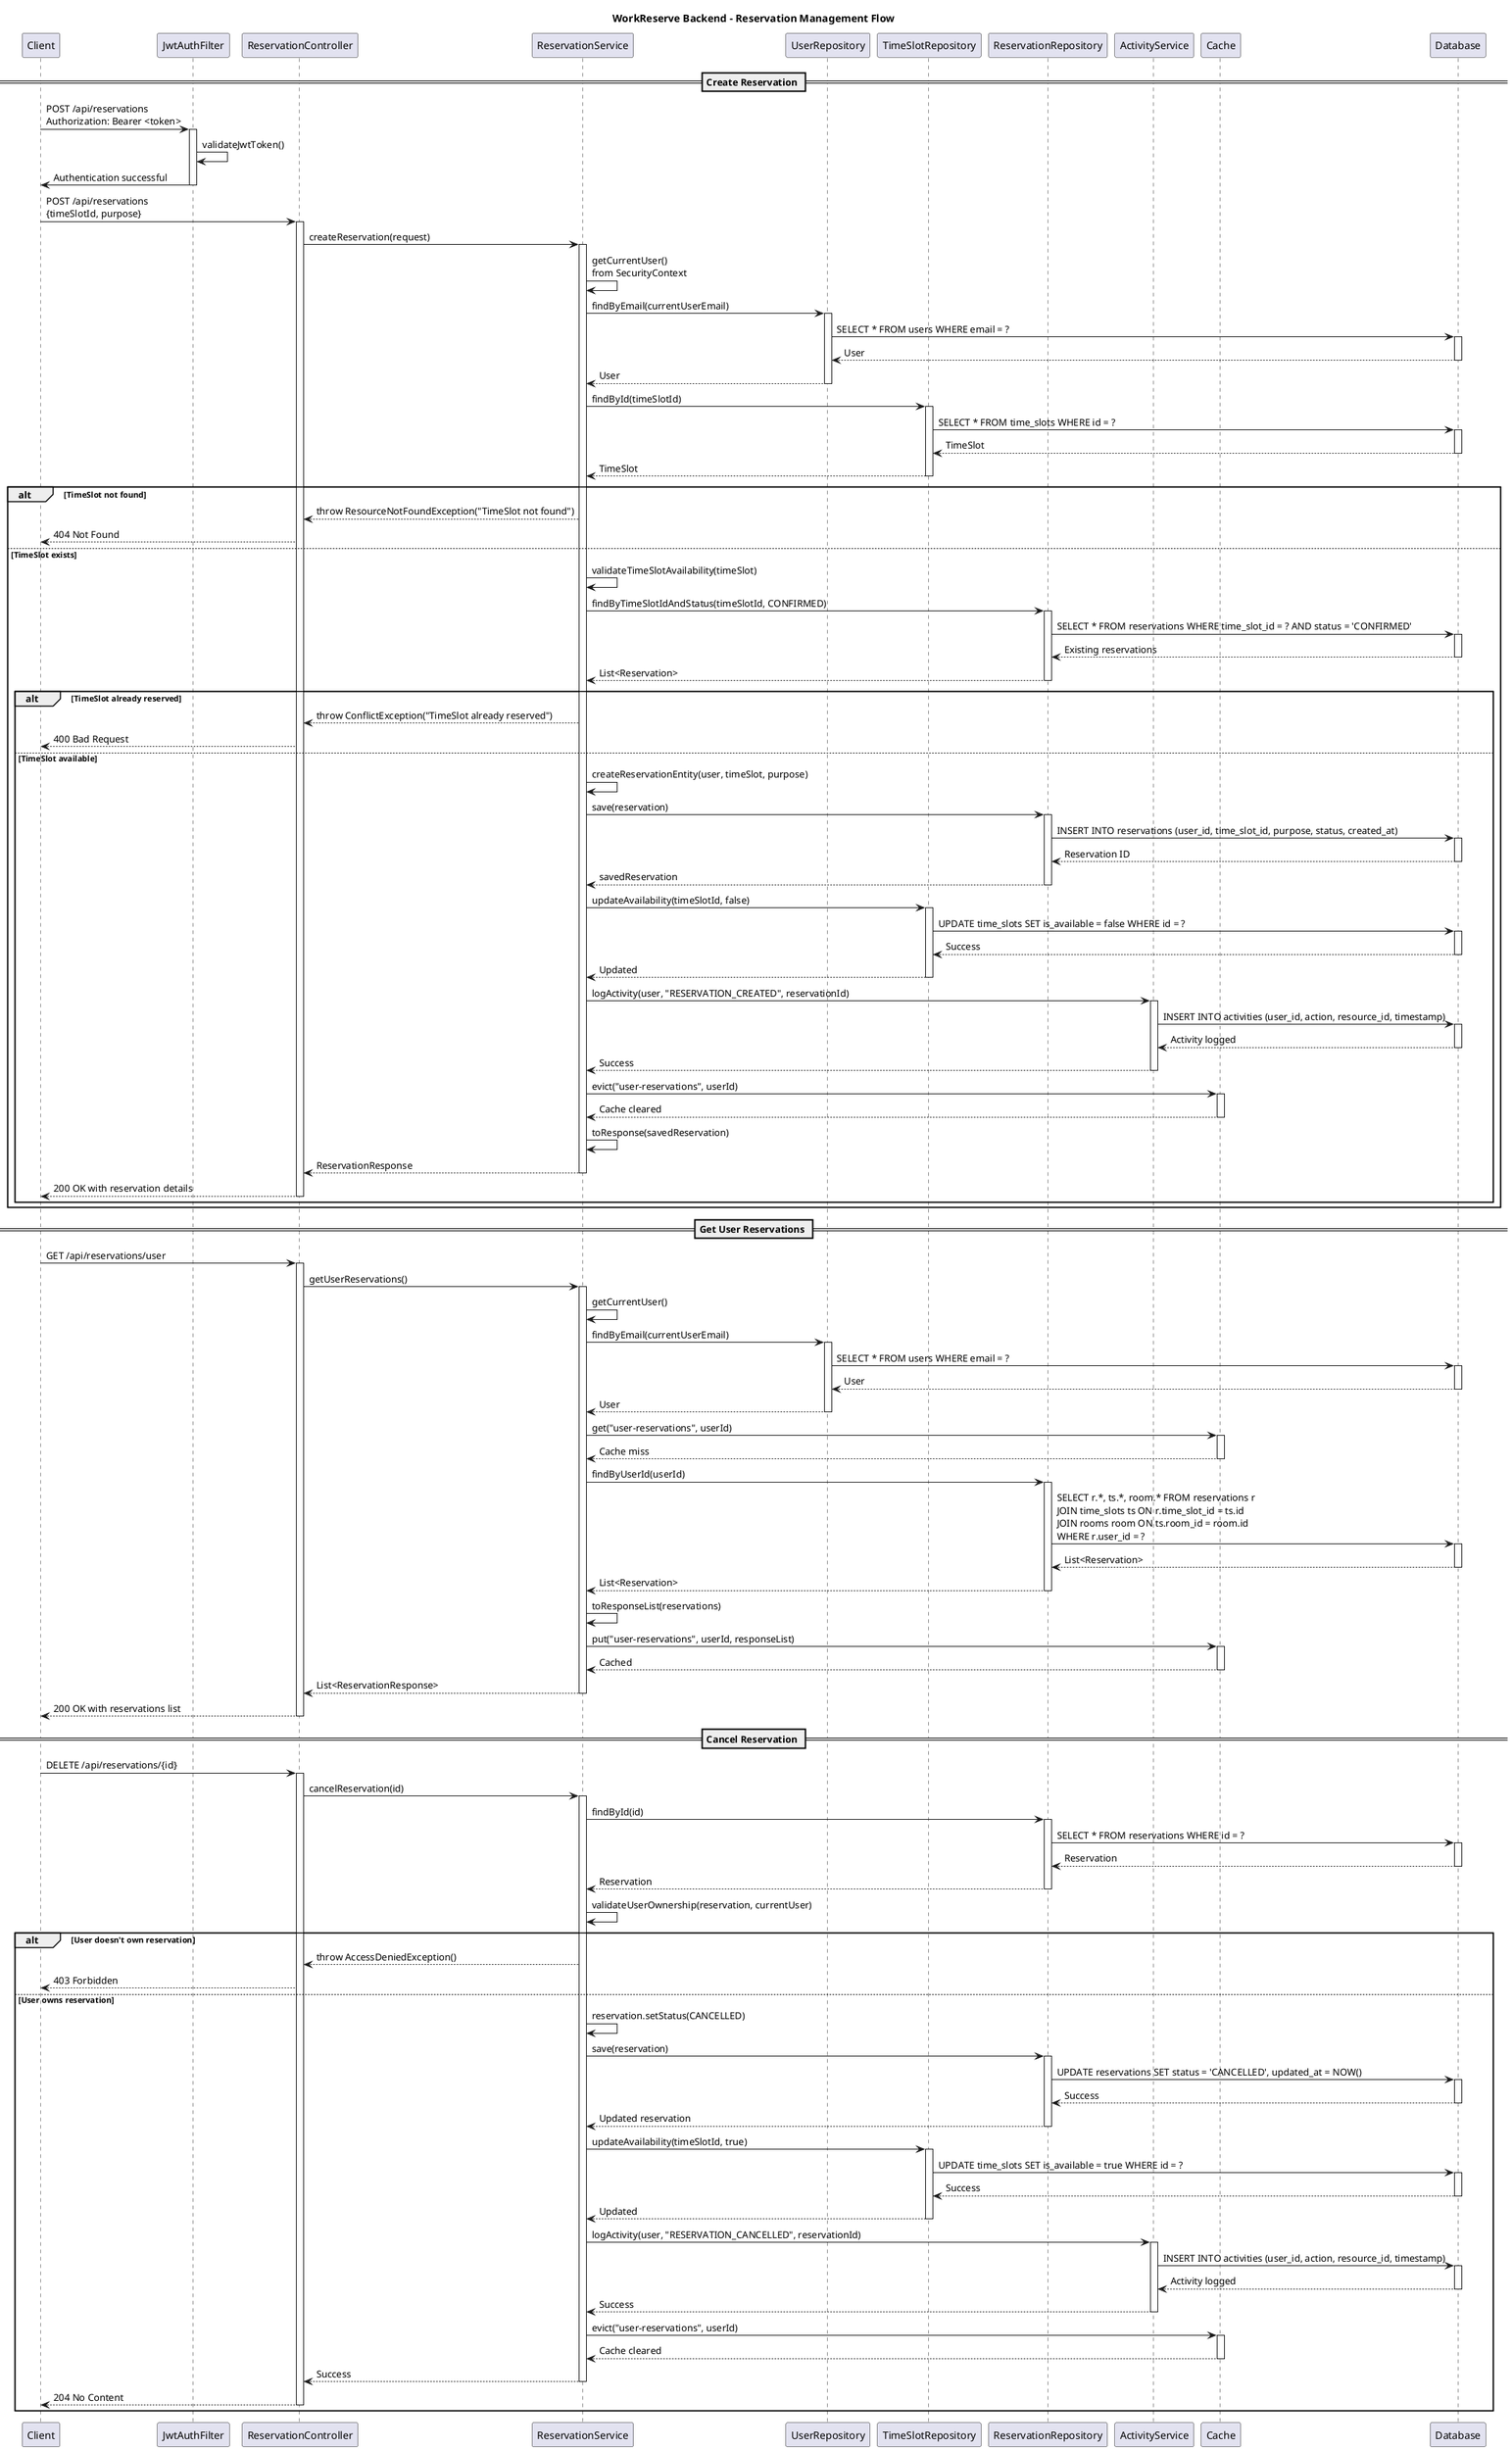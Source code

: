 @startuml Reservation Flow
title WorkReserve Backend - Reservation Management Flow

participant "Client" as Client
participant "JwtAuthFilter" as AuthFilter
participant "ReservationController" as ResvCtrl
participant "ReservationService" as ResvSvc
participant "UserRepository" as UserRepo
participant "TimeSlotRepository" as TimeSlotRepo
participant "ReservationRepository" as ResvRepo
participant "ActivityService" as ActivitySvc
participant "Cache" as Cache
participant "Database" as DB

== Create Reservation ==

Client -> AuthFilter: POST /api/reservations\nAuthorization: Bearer <token>
activate AuthFilter
AuthFilter -> AuthFilter: validateJwtToken()
AuthFilter -> Client: Authentication successful
deactivate AuthFilter

Client -> ResvCtrl: POST /api/reservations\n{timeSlotId, purpose}
activate ResvCtrl

ResvCtrl -> ResvSvc: createReservation(request)
activate ResvSvc

ResvSvc -> ResvSvc: getCurrentUser()\nfrom SecurityContext
ResvSvc -> UserRepo: findByEmail(currentUserEmail)
activate UserRepo
UserRepo -> DB: SELECT * FROM users WHERE email = ?
activate DB
DB --> UserRepo: User
deactivate DB
UserRepo --> ResvSvc: User
deactivate UserRepo

ResvSvc -> TimeSlotRepo: findById(timeSlotId)
activate TimeSlotRepo
TimeSlotRepo -> DB: SELECT * FROM time_slots WHERE id = ?
activate DB
DB --> TimeSlotRepo: TimeSlot
deactivate DB
TimeSlotRepo --> ResvSvc: TimeSlot
deactivate TimeSlotRepo

alt TimeSlot not found
    ResvSvc --> ResvCtrl: throw ResourceNotFoundException("TimeSlot not found")
    ResvCtrl --> Client: 404 Not Found
else TimeSlot exists
    ResvSvc -> ResvSvc: validateTimeSlotAvailability(timeSlot)
    
    ResvSvc -> ResvRepo: findByTimeSlotIdAndStatus(timeSlotId, CONFIRMED)
    activate ResvRepo
    ResvRepo -> DB: SELECT * FROM reservations WHERE time_slot_id = ? AND status = 'CONFIRMED'
    activate DB
    DB --> ResvRepo: Existing reservations
    deactivate DB
    ResvRepo --> ResvSvc: List<Reservation>
    deactivate ResvRepo
    
    alt TimeSlot already reserved
        ResvSvc --> ResvCtrl: throw ConflictException("TimeSlot already reserved")
        ResvCtrl --> Client: 400 Bad Request
    else TimeSlot available
        ResvSvc -> ResvSvc: createReservationEntity(user, timeSlot, purpose)
        
        ResvSvc -> ResvRepo: save(reservation)
        activate ResvRepo
        ResvRepo -> DB: INSERT INTO reservations (user_id, time_slot_id, purpose, status, created_at)
        activate DB
        DB --> ResvRepo: Reservation ID
        deactivate DB
        ResvRepo --> ResvSvc: savedReservation
        deactivate ResvRepo
        
        ResvSvc -> TimeSlotRepo: updateAvailability(timeSlotId, false)
        activate TimeSlotRepo
        TimeSlotRepo -> DB: UPDATE time_slots SET is_available = false WHERE id = ?
        activate DB
        DB --> TimeSlotRepo: Success
        deactivate DB
        TimeSlotRepo --> ResvSvc: Updated
        deactivate TimeSlotRepo
        
        ResvSvc -> ActivitySvc: logActivity(user, "RESERVATION_CREATED", reservationId)
        activate ActivitySvc
        ActivitySvc -> DB: INSERT INTO activities (user_id, action, resource_id, timestamp)
        activate DB
        DB --> ActivitySvc: Activity logged
        deactivate DB
        ActivitySvc --> ResvSvc: Success
        deactivate ActivitySvc
        
        ResvSvc -> Cache: evict("user-reservations", userId)
        activate Cache
        Cache --> ResvSvc: Cache cleared
        deactivate Cache
        
        ResvSvc -> ResvSvc: toResponse(savedReservation)
        ResvSvc --> ResvCtrl: ReservationResponse
        deactivate ResvSvc
        ResvCtrl --> Client: 200 OK with reservation details
        deactivate ResvCtrl
    end
end

== Get User Reservations ==

Client -> ResvCtrl: GET /api/reservations/user
activate ResvCtrl

ResvCtrl -> ResvSvc: getUserReservations()
activate ResvSvc

ResvSvc -> ResvSvc: getCurrentUser()
ResvSvc -> UserRepo: findByEmail(currentUserEmail)
activate UserRepo
UserRepo -> DB: SELECT * FROM users WHERE email = ?
activate DB
DB --> UserRepo: User
deactivate DB
UserRepo --> ResvSvc: User
deactivate UserRepo

ResvSvc -> Cache: get("user-reservations", userId)
activate Cache
Cache --> ResvSvc: Cache miss
deactivate Cache

ResvSvc -> ResvRepo: findByUserId(userId)
activate ResvRepo
ResvRepo -> DB: SELECT r.*, ts.*, room.* FROM reservations r\nJOIN time_slots ts ON r.time_slot_id = ts.id\nJOIN rooms room ON ts.room_id = room.id\nWHERE r.user_id = ?
activate DB
DB --> ResvRepo: List<Reservation>
deactivate DB
ResvRepo --> ResvSvc: List<Reservation>
deactivate ResvRepo

ResvSvc -> ResvSvc: toResponseList(reservations)

ResvSvc -> Cache: put("user-reservations", userId, responseList)
activate Cache
Cache --> ResvSvc: Cached
deactivate Cache

ResvSvc --> ResvCtrl: List<ReservationResponse>
deactivate ResvSvc
ResvCtrl --> Client: 200 OK with reservations list
deactivate ResvCtrl

== Cancel Reservation ==

Client -> ResvCtrl: DELETE /api/reservations/{id}
activate ResvCtrl

ResvCtrl -> ResvSvc: cancelReservation(id)
activate ResvSvc

ResvSvc -> ResvRepo: findById(id)
activate ResvRepo
ResvRepo -> DB: SELECT * FROM reservations WHERE id = ?
activate DB
DB --> ResvRepo: Reservation
deactivate DB
ResvRepo --> ResvSvc: Reservation
deactivate ResvRepo

ResvSvc -> ResvSvc: validateUserOwnership(reservation, currentUser)

alt User doesn't own reservation
    ResvSvc --> ResvCtrl: throw AccessDeniedException()
    ResvCtrl --> Client: 403 Forbidden
else User owns reservation
    ResvSvc -> ResvSvc: reservation.setStatus(CANCELLED)
    
    ResvSvc -> ResvRepo: save(reservation)
    activate ResvRepo
    ResvRepo -> DB: UPDATE reservations SET status = 'CANCELLED', updated_at = NOW()
    activate DB
    DB --> ResvRepo: Success
    deactivate DB
    ResvRepo --> ResvSvc: Updated reservation
    deactivate ResvRepo
    
    ResvSvc -> TimeSlotRepo: updateAvailability(timeSlotId, true)
    activate TimeSlotRepo
    TimeSlotRepo -> DB: UPDATE time_slots SET is_available = true WHERE id = ?
    activate DB
    DB --> TimeSlotRepo: Success
    deactivate DB
    TimeSlotRepo --> ResvSvc: Updated
    deactivate TimeSlotRepo
    
    ResvSvc -> ActivitySvc: logActivity(user, "RESERVATION_CANCELLED", reservationId)
    activate ActivitySvc
    ActivitySvc -> DB: INSERT INTO activities (user_id, action, resource_id, timestamp)
    activate DB
    DB --> ActivitySvc: Activity logged
    deactivate DB
    ActivitySvc --> ResvSvc: Success
    deactivate ActivitySvc
    
    ResvSvc -> Cache: evict("user-reservations", userId)
    activate Cache
    Cache --> ResvSvc: Cache cleared
    deactivate Cache
    
    ResvSvc --> ResvCtrl: Success
    deactivate ResvSvc
    ResvCtrl --> Client: 204 No Content
    deactivate ResvCtrl
end

@enduml